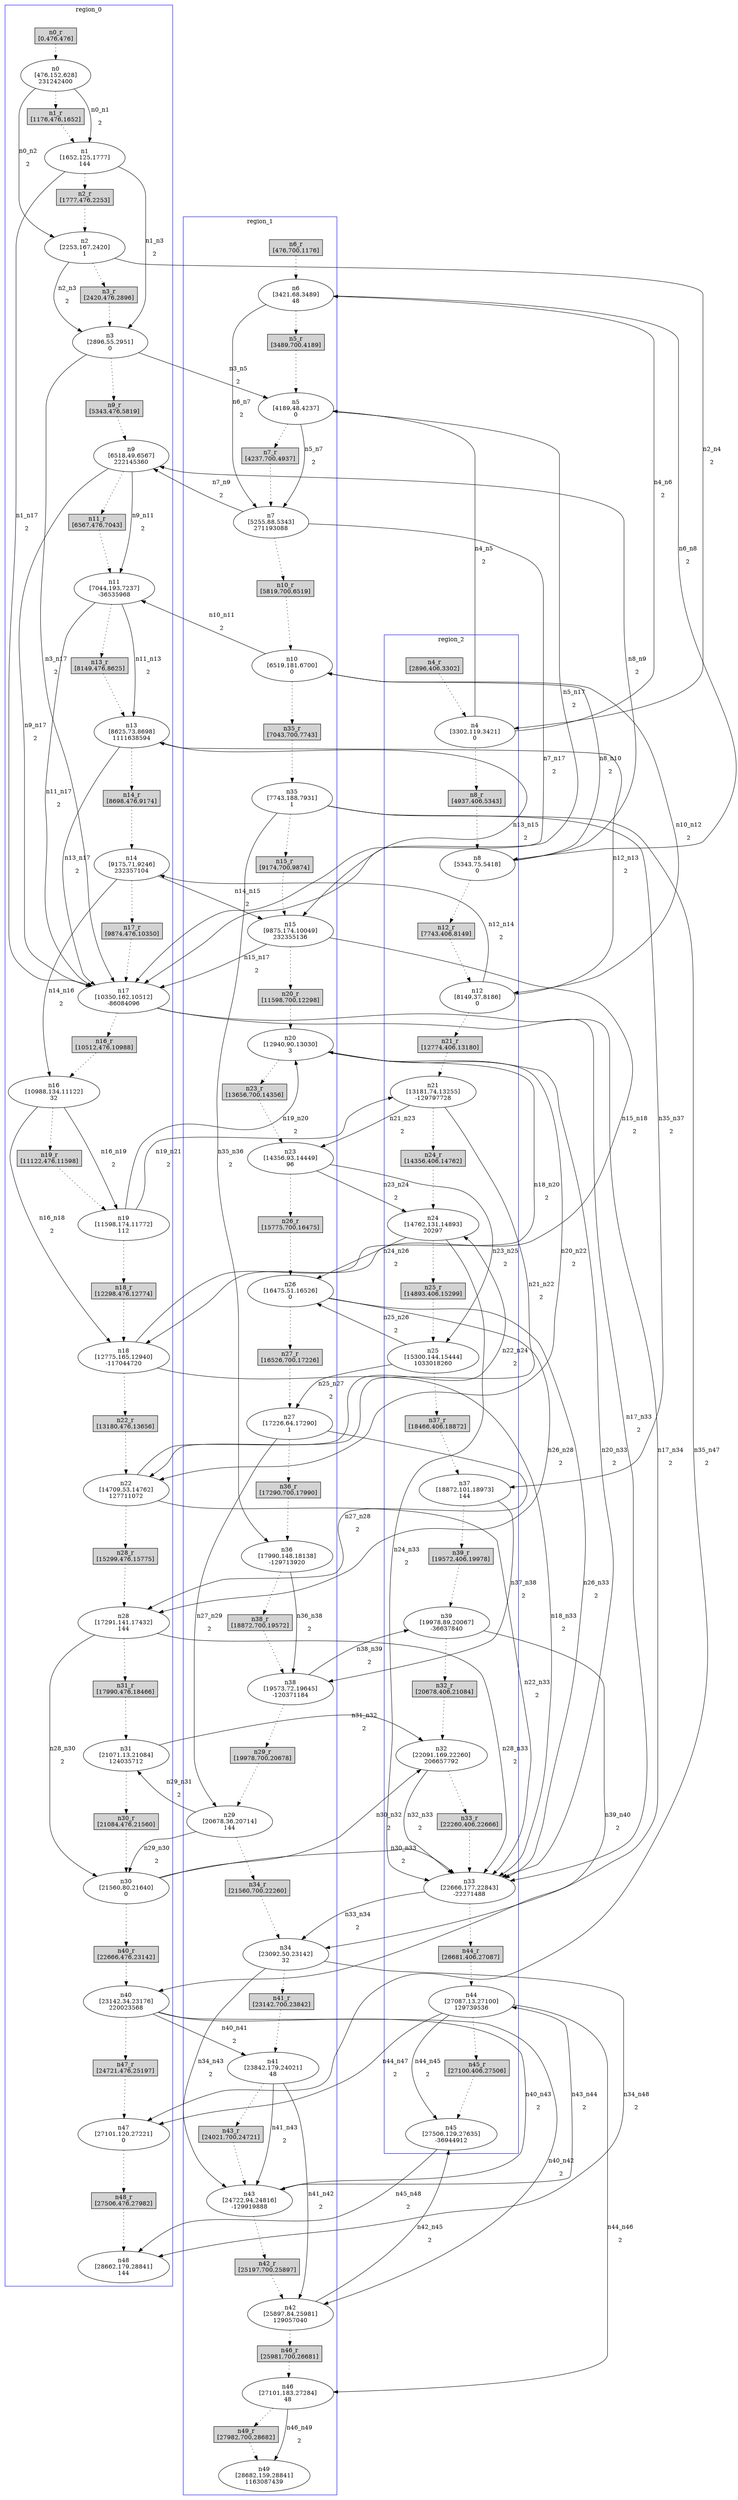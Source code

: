 //3-LSsolveMIPnSolStatus 9.
//4-SL 28841.
//5-LSsolveMIPsolveTime(double) 1800.05.
//6-reconfigurateNum(int) 50.
//7-reconfigurateTime(int) 27216.
digraph test_0 {
	size="28,40";
	subgraph cluster0 {
		stytle=filled;
		color=blue;
		label=region_0;
		n0_r [ shape = box, style = filled, label = "n0_r\n[0,476,476]" ];
		n0 [ label="n0\n[476,152,628]\n231242400" ];
		n0_r -> n0 [ style = dotted ];
		n1_r [ shape = box, style = filled, label = "n1_r\n[1176,476,1652]" ];
		n1 [ label="n1\n[1652,125,1777]\n144" ];
		n1_r -> n1 [ style = dotted ];
		n2_r [ shape = box, style = filled, label = "n2_r\n[1777,476,2253]" ];
		n2 [ label="n2\n[2253,167,2420]\n1" ];
		n2_r -> n2 [ style = dotted ];
		n3_r [ shape = box, style = filled, label = "n3_r\n[2420,476,2896]" ];
		n3 [ label="n3\n[2896,55,2951]\n0" ];
		n3_r -> n3 [ style = dotted ];
		n9_r [ shape = box, style = filled, label = "n9_r\n[5343,476,5819]" ];
		n9 [ label="n9\n[6518,49,6567]\n222145360" ];
		n9_r -> n9 [ style = dotted ];
		n11_r [ shape = box, style = filled, label = "n11_r\n[6567,476,7043]" ];
		n11 [ label="n11\n[7044,193,7237]\n-36535968" ];
		n11_r -> n11 [ style = dotted ];
		n13_r [ shape = box, style = filled, label = "n13_r\n[8149,476,8625]" ];
		n13 [ label="n13\n[8625,73,8698]\n1111638594" ];
		n13_r -> n13 [ style = dotted ];
		n14_r [ shape = box, style = filled, label = "n14_r\n[8698,476,9174]" ];
		n14 [ label="n14\n[9175,71,9246]\n232357104" ];
		n14_r -> n14 [ style = dotted ];
		n17_r [ shape = box, style = filled, label = "n17_r\n[9874,476,10350]" ];
		n17 [ label="n17\n[10350,162,10512]\n-86084096" ];
		n17_r -> n17 [ style = dotted ];
		n16_r [ shape = box, style = filled, label = "n16_r\n[10512,476,10988]" ];
		n16 [ label="n16\n[10988,134,11122]\n32" ];
		n16_r -> n16 [ style = dotted ];
		n19_r [ shape = box, style = filled, label = "n19_r\n[11122,476,11598]" ];
		n19 [ label="n19\n[11598,174,11772]\n112" ];
		n19_r -> n19 [ style = dotted ];
		n18_r [ shape = box, style = filled, label = "n18_r\n[12298,476,12774]" ];
		n18 [ label="n18\n[12775,165,12940]\n-117044720" ];
		n18_r -> n18 [ style = dotted ];
		n22_r [ shape = box, style = filled, label = "n22_r\n[13180,476,13656]" ];
		n22 [ label="n22\n[14709,53,14762]\n127711072" ];
		n22_r -> n22 [ style = dotted ];
		n28_r [ shape = box, style = filled, label = "n28_r\n[15299,476,15775]" ];
		n28 [ label="n28\n[17291,141,17432]\n144" ];
		n28_r -> n28 [ style = dotted ];
		n31_r [ shape = box, style = filled, label = "n31_r\n[17990,476,18466]" ];
		n31 [ label="n31\n[21071,13,21084]\n124035712" ];
		n31_r -> n31 [ style = dotted ];
		n30_r [ shape = box, style = filled, label = "n30_r\n[21084,476,21560]" ];
		n30 [ label="n30\n[21560,80,21640]\n0" ];
		n30_r -> n30 [ style = dotted ];
		n40_r [ shape = box, style = filled, label = "n40_r\n[22666,476,23142]" ];
		n40 [ label="n40\n[23142,34,23176]\n220023568" ];
		n40_r -> n40 [ style = dotted ];
		n47_r [ shape = box, style = filled, label = "n47_r\n[24721,476,25197]" ];
		n47 [ label="n47\n[27101,120,27221]\n0" ];
		n47_r -> n47 [ style = dotted ];
		n48_r [ shape = box, style = filled, label = "n48_r\n[27506,476,27982]" ];
		n48 [ label="n48\n[28662,179,28841]\n144" ];
		n48_r -> n48 [ style = dotted ];
		n0 -> n1_r [ style = dotted ];
		n1 -> n2_r [ style = dotted ];
		n2 -> n3_r [ style = dotted ];
		n3 -> n9_r [ style = dotted ];
		n9 -> n11_r [ style = dotted ];
		n11 -> n13_r [ style = dotted ];
		n13 -> n14_r [ style = dotted ];
		n14 -> n17_r [ style = dotted ];
		n17 -> n16_r [ style = dotted ];
		n16 -> n19_r [ style = dotted ];
		n19 -> n18_r [ style = dotted ];
		n18 -> n22_r [ style = dotted ];
		n22 -> n28_r [ style = dotted ];
		n28 -> n31_r [ style = dotted ];
		n31 -> n30_r [ style = dotted ];
		n30 -> n40_r [ style = dotted ];
		n40 -> n47_r [ style = dotted ];
		n47 -> n48_r [ style = dotted ];
	}
	subgraph cluster1 {
		stytle=filled;
		color=blue;
		label=region_1;
		n6_r [ shape = box, style = filled, label = "n6_r\n[476,700,1176]" ];
		n6 [ label="n6\n[3421,68,3489]\n48" ];
		n6_r -> n6 [ style = dotted ];
		n5_r [ shape = box, style = filled, label = "n5_r\n[3489,700,4189]" ];
		n5 [ label="n5\n[4189,48,4237]\n0" ];
		n5_r -> n5 [ style = dotted ];
		n7_r [ shape = box, style = filled, label = "n7_r\n[4237,700,4937]" ];
		n7 [ label="n7\n[5255,88,5343]\n271193088" ];
		n7_r -> n7 [ style = dotted ];
		n10_r [ shape = box, style = filled, label = "n10_r\n[5819,700,6519]" ];
		n10 [ label="n10\n[6519,181,6700]\n0" ];
		n10_r -> n10 [ style = dotted ];
		n35_r [ shape = box, style = filled, label = "n35_r\n[7043,700,7743]" ];
		n35 [ label="n35\n[7743,188,7931]\n1" ];
		n35_r -> n35 [ style = dotted ];
		n15_r [ shape = box, style = filled, label = "n15_r\n[9174,700,9874]" ];
		n15 [ label="n15\n[9875,174,10049]\n232355136" ];
		n15_r -> n15 [ style = dotted ];
		n20_r [ shape = box, style = filled, label = "n20_r\n[11598,700,12298]" ];
		n20 [ label="n20\n[12940,90,13030]\n3" ];
		n20_r -> n20 [ style = dotted ];
		n23_r [ shape = box, style = filled, label = "n23_r\n[13656,700,14356]" ];
		n23 [ label="n23\n[14356,93,14449]\n96" ];
		n23_r -> n23 [ style = dotted ];
		n26_r [ shape = box, style = filled, label = "n26_r\n[15775,700,16475]" ];
		n26 [ label="n26\n[16475,51,16526]\n0" ];
		n26_r -> n26 [ style = dotted ];
		n27_r [ shape = box, style = filled, label = "n27_r\n[16526,700,17226]" ];
		n27 [ label="n27\n[17226,64,17290]\n1" ];
		n27_r -> n27 [ style = dotted ];
		n36_r [ shape = box, style = filled, label = "n36_r\n[17290,700,17990]" ];
		n36 [ label="n36\n[17990,148,18138]\n-129713920" ];
		n36_r -> n36 [ style = dotted ];
		n38_r [ shape = box, style = filled, label = "n38_r\n[18872,700,19572]" ];
		n38 [ label="n38\n[19573,72,19645]\n-120371184" ];
		n38_r -> n38 [ style = dotted ];
		n29_r [ shape = box, style = filled, label = "n29_r\n[19978,700,20678]" ];
		n29 [ label="n29\n[20678,36,20714]\n144" ];
		n29_r -> n29 [ style = dotted ];
		n34_r [ shape = box, style = filled, label = "n34_r\n[21560,700,22260]" ];
		n34 [ label="n34\n[23092,50,23142]\n32" ];
		n34_r -> n34 [ style = dotted ];
		n41_r [ shape = box, style = filled, label = "n41_r\n[23142,700,23842]" ];
		n41 [ label="n41\n[23842,179,24021]\n48" ];
		n41_r -> n41 [ style = dotted ];
		n43_r [ shape = box, style = filled, label = "n43_r\n[24021,700,24721]" ];
		n43 [ label="n43\n[24722,94,24816]\n-129919888" ];
		n43_r -> n43 [ style = dotted ];
		n42_r [ shape = box, style = filled, label = "n42_r\n[25197,700,25897]" ];
		n42 [ label="n42\n[25897,84,25981]\n129057040" ];
		n42_r -> n42 [ style = dotted ];
		n46_r [ shape = box, style = filled, label = "n46_r\n[25981,700,26681]" ];
		n46 [ label="n46\n[27101,183,27284]\n48" ];
		n46_r -> n46 [ style = dotted ];
		n49_r [ shape = box, style = filled, label = "n49_r\n[27982,700,28682]" ];
		n49 [ label="n49\n[28682,159,28841]\n1163087439" ];
		n49_r -> n49 [ style = dotted ];
		n6 -> n5_r [ style = dotted ];
		n5 -> n7_r [ style = dotted ];
		n7 -> n10_r [ style = dotted ];
		n10 -> n35_r [ style = dotted ];
		n35 -> n15_r [ style = dotted ];
		n15 -> n20_r [ style = dotted ];
		n20 -> n23_r [ style = dotted ];
		n23 -> n26_r [ style = dotted ];
		n26 -> n27_r [ style = dotted ];
		n27 -> n36_r [ style = dotted ];
		n36 -> n38_r [ style = dotted ];
		n38 -> n29_r [ style = dotted ];
		n29 -> n34_r [ style = dotted ];
		n34 -> n41_r [ style = dotted ];
		n41 -> n43_r [ style = dotted ];
		n43 -> n42_r [ style = dotted ];
		n42 -> n46_r [ style = dotted ];
		n46 -> n49_r [ style = dotted ];
	}
	subgraph cluster2 {
		stytle=filled;
		color=blue;
		label=region_2;
		n4_r [ shape = box, style = filled, label = "n4_r\n[2896,406,3302]" ];
		n4 [ label="n4\n[3302,119,3421]\n0" ];
		n4_r -> n4 [ style = dotted ];
		n8_r [ shape = box, style = filled, label = "n8_r\n[4937,406,5343]" ];
		n8 [ label="n8\n[5343,75,5418]\n0" ];
		n8_r -> n8 [ style = dotted ];
		n12_r [ shape = box, style = filled, label = "n12_r\n[7743,406,8149]" ];
		n12 [ label="n12\n[8149,37,8186]\n0" ];
		n12_r -> n12 [ style = dotted ];
		n21_r [ shape = box, style = filled, label = "n21_r\n[12774,406,13180]" ];
		n21 [ label="n21\n[13181,74,13255]\n-129797728" ];
		n21_r -> n21 [ style = dotted ];
		n24_r [ shape = box, style = filled, label = "n24_r\n[14356,406,14762]" ];
		n24 [ label="n24\n[14762,131,14893]\n20297" ];
		n24_r -> n24 [ style = dotted ];
		n25_r [ shape = box, style = filled, label = "n25_r\n[14893,406,15299]" ];
		n25 [ label="n25\n[15300,144,15444]\n1033018260" ];
		n25_r -> n25 [ style = dotted ];
		n37_r [ shape = box, style = filled, label = "n37_r\n[18466,406,18872]" ];
		n37 [ label="n37\n[18872,101,18973]\n144" ];
		n37_r -> n37 [ style = dotted ];
		n39_r [ shape = box, style = filled, label = "n39_r\n[19572,406,19978]" ];
		n39 [ label="n39\n[19978,89,20067]\n-36637840" ];
		n39_r -> n39 [ style = dotted ];
		n32_r [ shape = box, style = filled, label = "n32_r\n[20678,406,21084]" ];
		n32 [ label="n32\n[22091,169,22260]\n206657792" ];
		n32_r -> n32 [ style = dotted ];
		n33_r [ shape = box, style = filled, label = "n33_r\n[22260,406,22666]" ];
		n33 [ label="n33\n[22666,177,22843]\n-22271488" ];
		n33_r -> n33 [ style = dotted ];
		n44_r [ shape = box, style = filled, label = "n44_r\n[26681,406,27087]" ];
		n44 [ label="n44\n[27087,13,27100]\n129739536" ];
		n44_r -> n44 [ style = dotted ];
		n45_r [ shape = box, style = filled, label = "n45_r\n[27100,406,27506]" ];
		n45 [ label="n45\n[27506,129,27635]\n-36944912" ];
		n45_r -> n45 [ style = dotted ];
		n4 -> n8_r [ style = dotted ];
		n8 -> n12_r [ style = dotted ];
		n12 -> n21_r [ style = dotted ];
		n21 -> n24_r [ style = dotted ];
		n24 -> n25_r [ style = dotted ];
		n25 -> n37_r [ style = dotted ];
		n37 -> n39_r [ style = dotted ];
		n39 -> n32_r [ style = dotted ];
		n32 -> n33_r [ style = dotted ];
		n33 -> n44_r [ style = dotted ];
		n44 -> n45_r [ style = dotted ];
	}
	n0 -> n1 [ label="n0_n1\n2" ];
	n0 -> n2 [ label="n0_n2\n2" ];
	n1 -> n3 [ label="n1_n3\n2" ];
	n1 -> n17 [ label="n1_n17\n2" ];
	n2 -> n3 [ label="n2_n3\n2" ];
	n2 -> n4 [ label="n2_n4\n2" ];
	n3 -> n5 [ label="n3_n5\n2" ];
	n3 -> n17 [ label="n3_n17\n2" ];
	n17 -> n33 [ label="n17_n33\n2" ];
	n17 -> n34 [ label="n17_n34\n2" ];
	n4 -> n5 [ label="n4_n5\n2" ];
	n4 -> n6 [ label="n4_n6\n2" ];
	n5 -> n7 [ label="n5_n7\n2" ];
	n5 -> n17 [ label="n5_n17\n2" ];
	n6 -> n7 [ label="n6_n7\n2" ];
	n6 -> n8 [ label="n6_n8\n2" ];
	n7 -> n9 [ label="n7_n9\n2" ];
	n7 -> n17 [ label="n7_n17\n2" ];
	n8 -> n9 [ label="n8_n9\n2" ];
	n8 -> n10 [ label="n8_n10\n2" ];
	n9 -> n11 [ label="n9_n11\n2" ];
	n9 -> n17 [ label="n9_n17\n2" ];
	n10 -> n11 [ label="n10_n11\n2" ];
	n10 -> n12 [ label="n10_n12\n2" ];
	n11 -> n13 [ label="n11_n13\n2" ];
	n11 -> n17 [ label="n11_n17\n2" ];
	n12 -> n13 [ label="n12_n13\n2" ];
	n12 -> n14 [ label="n12_n14\n2" ];
	n13 -> n15 [ label="n13_n15\n2" ];
	n13 -> n17 [ label="n13_n17\n2" ];
	n14 -> n15 [ label="n14_n15\n2" ];
	n14 -> n16 [ label="n14_n16\n2" ];
	n15 -> n17 [ label="n15_n17\n2" ];
	n15 -> n18 [ label="n15_n18\n2" ];
	n16 -> n18 [ label="n16_n18\n2" ];
	n16 -> n19 [ label="n16_n19\n2" ];
	n18 -> n20 [ label="n18_n20\n2" ];
	n18 -> n33 [ label="n18_n33\n2" ];
	n19 -> n20 [ label="n19_n20\n2" ];
	n19 -> n21 [ label="n19_n21\n2" ];
	n33 -> n34 [ label="n33_n34\n2" ];
	n34 -> n43 [ label="n34_n43\n2" ];
	n34 -> n48 [ label="n34_n48\n2" ];
	n20 -> n22 [ label="n20_n22\n2" ];
	n20 -> n33 [ label="n20_n33\n2" ];
	n21 -> n22 [ label="n21_n22\n2" ];
	n21 -> n23 [ label="n21_n23\n2" ];
	n22 -> n24 [ label="n22_n24\n2" ];
	n22 -> n33 [ label="n22_n33\n2" ];
	n23 -> n24 [ label="n23_n24\n2" ];
	n23 -> n25 [ label="n23_n25\n2" ];
	n24 -> n26 [ label="n24_n26\n2" ];
	n24 -> n33 [ label="n24_n33\n2" ];
	n25 -> n26 [ label="n25_n26\n2" ];
	n25 -> n27 [ label="n25_n27\n2" ];
	n26 -> n28 [ label="n26_n28\n2" ];
	n26 -> n33 [ label="n26_n33\n2" ];
	n27 -> n28 [ label="n27_n28\n2" ];
	n27 -> n29 [ label="n27_n29\n2" ];
	n28 -> n30 [ label="n28_n30\n2" ];
	n28 -> n33 [ label="n28_n33\n2" ];
	n29 -> n30 [ label="n29_n30\n2" ];
	n29 -> n31 [ label="n29_n31\n2" ];
	n30 -> n32 [ label="n30_n32\n2" ];
	n30 -> n33 [ label="n30_n33\n2" ];
	n31 -> n32 [ label="n31_n32\n2" ];
	n32 -> n33 [ label="n32_n33\n2" ];
	n43 -> n44 [ label="n43_n44\n2" ];
	n35 -> n36 [ label="n35_n36\n2" ];
	n35 -> n37 [ label="n35_n37\n2" ];
	n35 -> n47 [ label="n35_n47\n2" ];
	n36 -> n38 [ label="n36_n38\n2" ];
	n37 -> n38 [ label="n37_n38\n2" ];
	n38 -> n39 [ label="n38_n39\n2" ];
	n39 -> n40 [ label="n39_n40\n2" ];
	n40 -> n41 [ label="n40_n41\n2" ];
	n40 -> n42 [ label="n40_n42\n2" ];
	n40 -> n43 [ label="n40_n43\n2" ];
	n41 -> n42 [ label="n41_n42\n2" ];
	n41 -> n43 [ label="n41_n43\n2" ];
	n42 -> n45 [ label="n42_n45\n2" ];
	n45 -> n48 [ label="n45_n48\n2" ];
	n44 -> n45 [ label="n44_n45\n2" ];
	n44 -> n46 [ label="n44_n46\n2" ];
	n44 -> n47 [ label="n44_n47\n2" ];
	n46 -> n49 [ label="n46_n49\n2" ];
}
